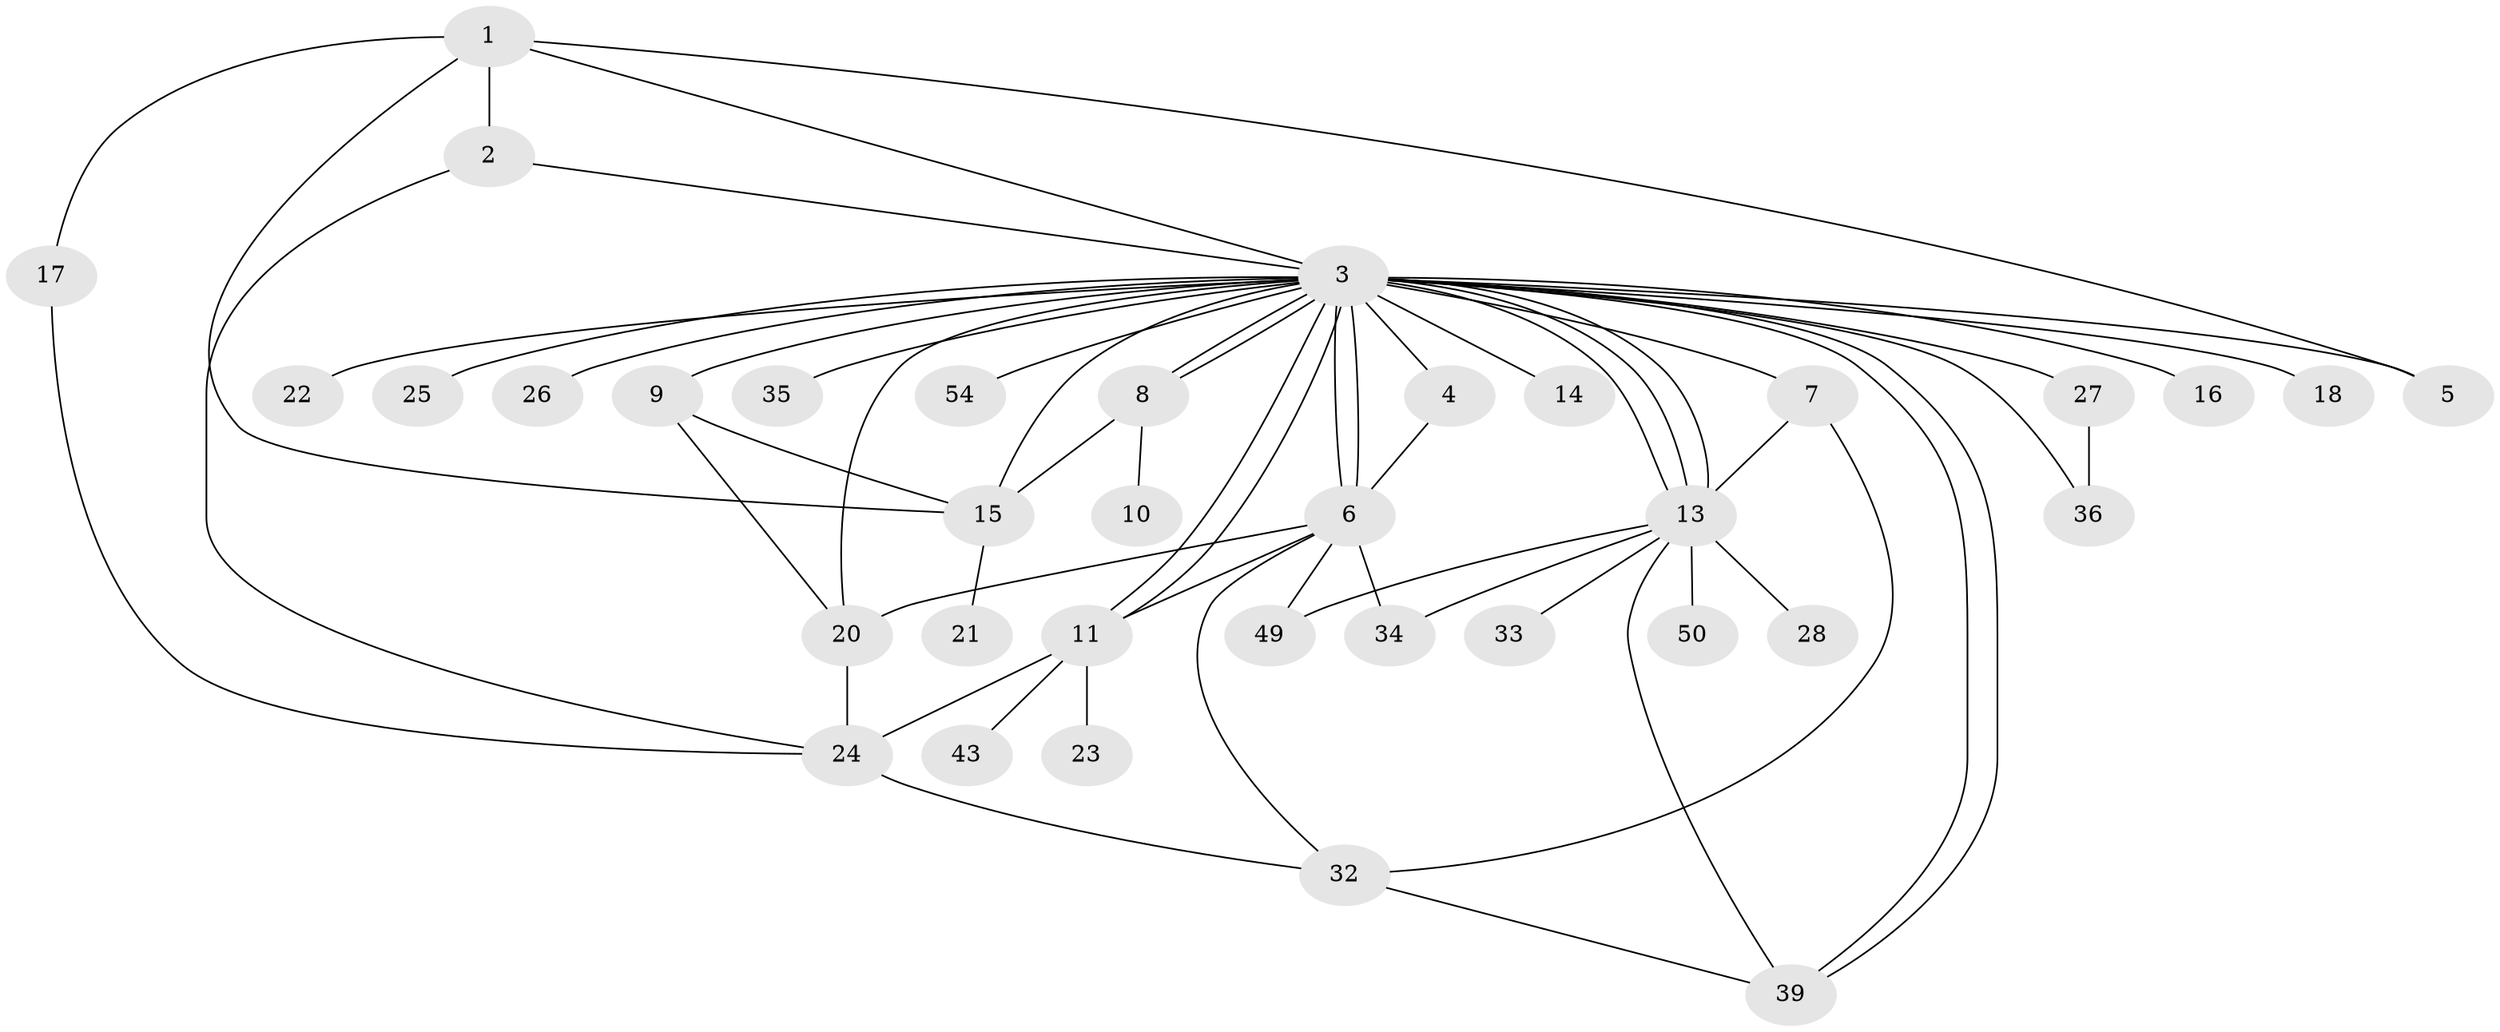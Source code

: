 // Generated by graph-tools (version 1.1) at 2025/51/02/27/25 19:51:58]
// undirected, 36 vertices, 61 edges
graph export_dot {
graph [start="1"]
  node [color=gray90,style=filled];
  1;
  2 [super="+29"];
  3 [super="+12"];
  4 [super="+41"];
  5 [super="+31"];
  6 [super="+30"];
  7 [super="+47"];
  8 [super="+46"];
  9;
  10;
  11 [super="+19"];
  13 [super="+45"];
  14;
  15 [super="+44"];
  16 [super="+52"];
  17 [super="+53"];
  18;
  20 [super="+42"];
  21;
  22;
  23;
  24;
  25;
  26;
  27;
  28;
  32 [super="+51"];
  33 [super="+37"];
  34 [super="+38"];
  35;
  36 [super="+48"];
  39 [super="+40"];
  43;
  49;
  50;
  54;
  1 -- 2;
  1 -- 3;
  1 -- 17;
  1 -- 5;
  1 -- 15;
  2 -- 3;
  2 -- 24;
  3 -- 4 [weight=2];
  3 -- 5;
  3 -- 6;
  3 -- 6;
  3 -- 7 [weight=2];
  3 -- 8;
  3 -- 8;
  3 -- 9;
  3 -- 11;
  3 -- 11;
  3 -- 13;
  3 -- 13;
  3 -- 13;
  3 -- 15 [weight=2];
  3 -- 16;
  3 -- 18;
  3 -- 20 [weight=2];
  3 -- 22;
  3 -- 35;
  3 -- 36;
  3 -- 39;
  3 -- 39;
  3 -- 54;
  3 -- 14;
  3 -- 25;
  3 -- 26;
  3 -- 27;
  4 -- 6;
  6 -- 34;
  6 -- 32;
  6 -- 49;
  6 -- 11;
  6 -- 20;
  7 -- 13;
  7 -- 32;
  8 -- 10;
  8 -- 15;
  9 -- 15;
  9 -- 20;
  11 -- 23;
  11 -- 24;
  11 -- 43;
  13 -- 28;
  13 -- 33;
  13 -- 39;
  13 -- 49;
  13 -- 50;
  13 -- 34;
  15 -- 21;
  17 -- 24;
  20 -- 24;
  24 -- 32;
  27 -- 36;
  32 -- 39;
}
